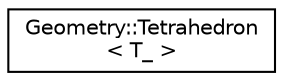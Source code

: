 digraph "Graphical Class Hierarchy"
{
  edge [fontname="Helvetica",fontsize="10",labelfontname="Helvetica",labelfontsize="10"];
  node [fontname="Helvetica",fontsize="10",shape=record];
  rankdir="LR";
  Node1 [label="Geometry::Tetrahedron\l\< T_ \>",height=0.2,width=0.4,color="black", fillcolor="white", style="filled",URL="$classGeometry_1_1Tetrahedron.html"];
}
